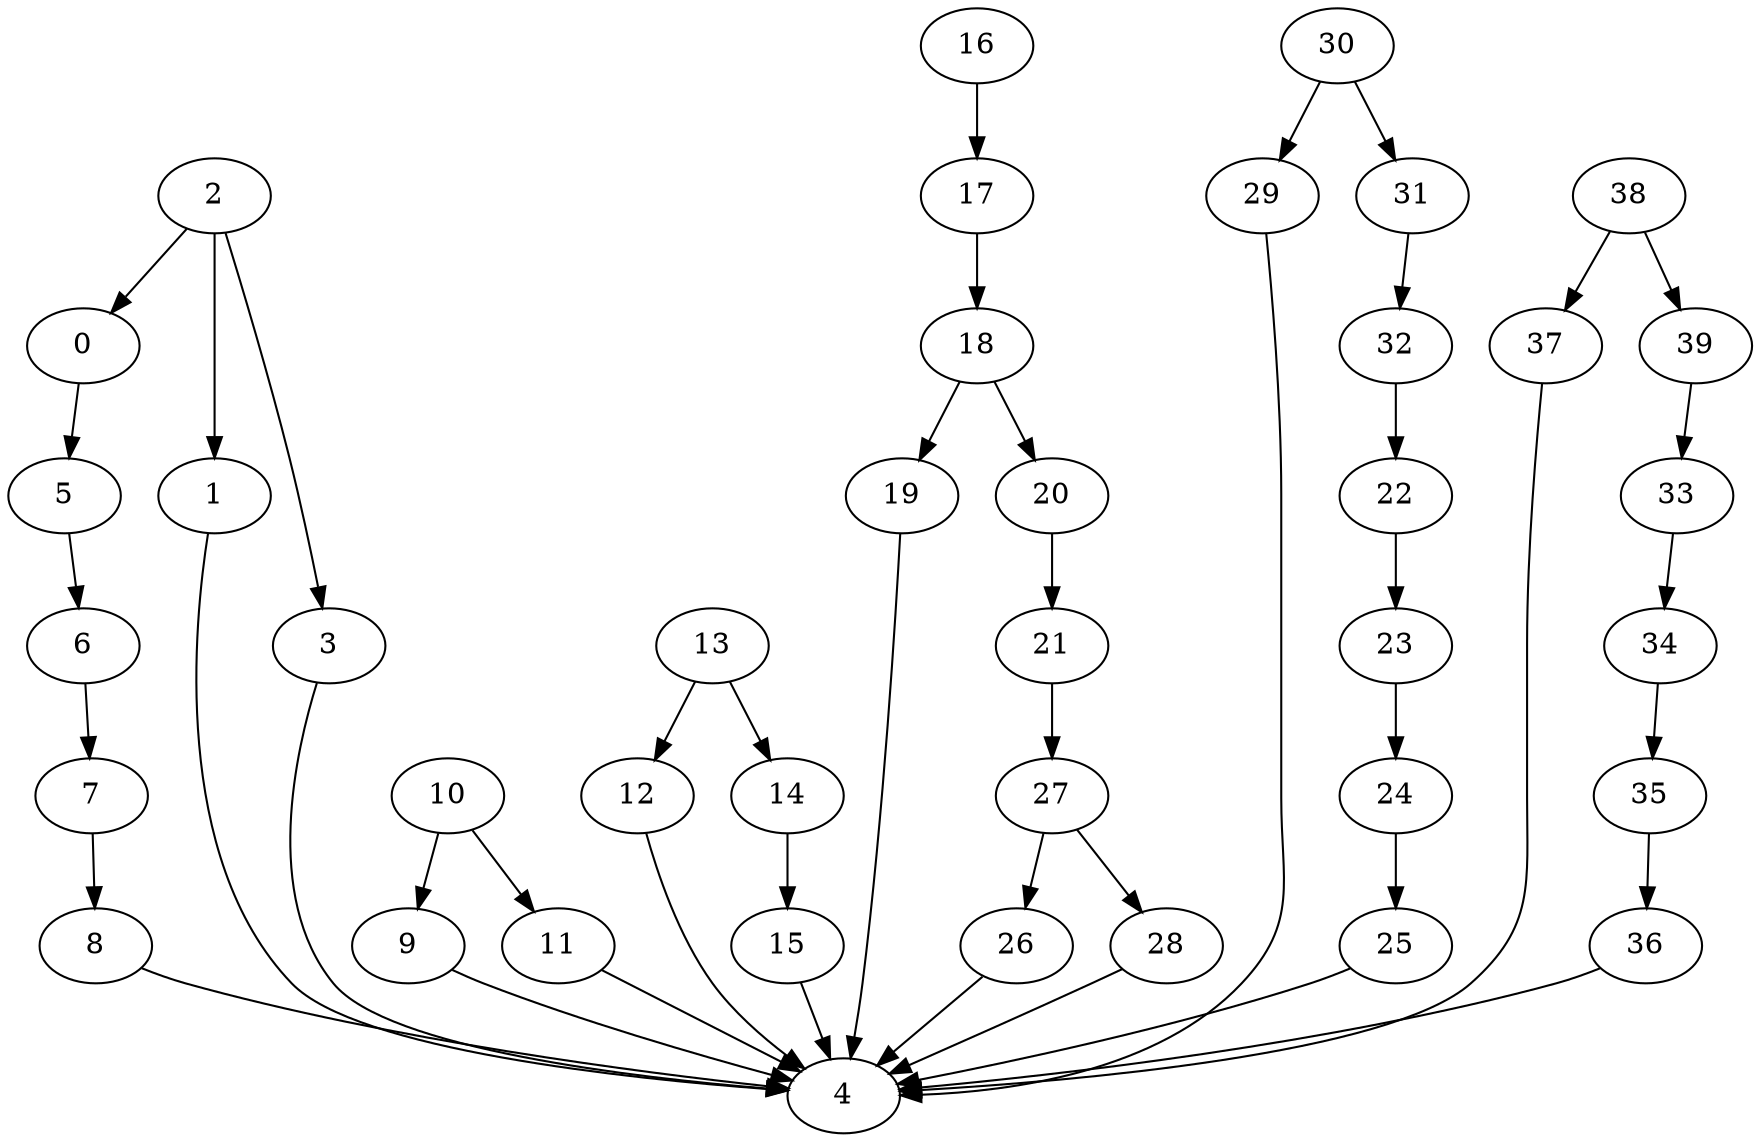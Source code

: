 strict digraph  {
0 [exec=100];
1 [exec=155];
2 [exec=187];
3 [exec=188];
4 [exec=135];
5 [exec=73];
6 [exec=142];
7 [exec=154];
8 [exec=114];
9 [exec=74];
10 [exec=61];
11 [exec=200];
12 [exec=127];
13 [exec=141];
14 [exec=200];
15 [exec=80];
16 [exec=129];
17 [exec=100];
18 [exec=147];
19 [exec=173];
20 [exec=107];
21 [exec=85];
22 [exec=54];
23 [exec=135];
24 [exec=192];
25 [exec=128];
26 [exec=151];
27 [exec=74];
28 [exec=162];
29 [exec=170];
30 [exec=127];
31 [exec=154];
32 [exec=71];
33 [exec=114];
34 [exec=200];
35 [exec=142];
36 [exec=98];
37 [exec=144];
38 [exec=142];
39 [exec=177];
0 -> 5  [comm=7];
1 -> 4  [comm=14];
2 -> 3  [comm=16];
2 -> 0  [comm=14];
2 -> 1  [comm=16];
3 -> 4  [comm=6];
5 -> 6  [comm=7];
6 -> 7  [comm=13];
7 -> 8  [comm=13];
8 -> 4  [comm=13];
9 -> 4  [comm=20];
10 -> 11  [comm=18];
10 -> 9  [comm=19];
11 -> 4  [comm=16];
12 -> 4  [comm=6];
13 -> 14  [comm=7];
13 -> 12  [comm=12];
14 -> 15  [comm=12];
15 -> 4  [comm=6];
16 -> 17  [comm=10];
17 -> 18  [comm=15];
18 -> 19  [comm=16];
18 -> 20  [comm=6];
19 -> 4  [comm=6];
20 -> 21  [comm=11];
21 -> 27  [comm=18];
22 -> 23  [comm=15];
23 -> 24  [comm=7];
24 -> 25  [comm=10];
25 -> 4  [comm=8];
26 -> 4  [comm=17];
27 -> 28  [comm=9];
27 -> 26  [comm=19];
28 -> 4  [comm=20];
29 -> 4  [comm=7];
30 -> 31  [comm=9];
30 -> 29  [comm=7];
31 -> 32  [comm=16];
32 -> 22  [comm=5];
33 -> 34  [comm=10];
34 -> 35  [comm=9];
35 -> 36  [comm=10];
36 -> 4  [comm=14];
37 -> 4  [comm=9];
38 -> 39  [comm=17];
38 -> 37  [comm=12];
39 -> 33  [comm=12];
}
